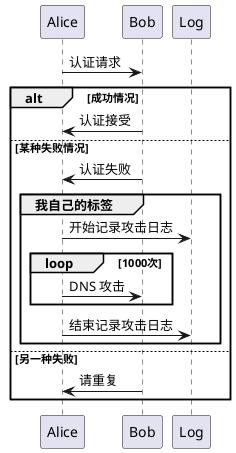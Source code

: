 @startuml
Alice -> Bob: 认证请求

alt 成功情况
    Bob -> Alice: 认证接受
else 某种失败情况
    Bob -> Alice: 认证失败
    group 我自己的标签
    Alice -> Log : 开始记录攻击日志
        loop 1000次
            Alice -> Bob: DNS 攻击
        end
    Alice -> Log : 结束记录攻击日志
    end
else 另一种失败

   Bob -> Alice: 请重复
end
@enduml

